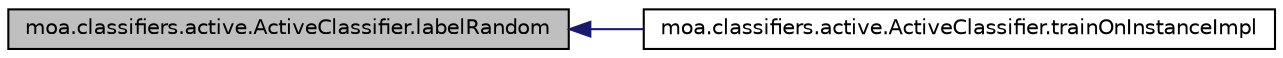 digraph G
{
  edge [fontname="Helvetica",fontsize="10",labelfontname="Helvetica",labelfontsize="10"];
  node [fontname="Helvetica",fontsize="10",shape=record];
  rankdir=LR;
  Node1 [label="moa.classifiers.active.ActiveClassifier.labelRandom",height=0.2,width=0.4,color="black", fillcolor="grey75", style="filled" fontcolor="black"];
  Node1 -> Node2 [dir=back,color="midnightblue",fontsize="10",style="solid",fontname="Helvetica"];
  Node2 [label="moa.classifiers.active.ActiveClassifier.trainOnInstanceImpl",height=0.2,width=0.4,color="black", fillcolor="white", style="filled",URL="$classmoa_1_1classifiers_1_1active_1_1ActiveClassifier.html#ad1ac4d5b08123774cacb6d20effc3dfc",tooltip="Trains this classifier incrementally using the given instance."];
}
